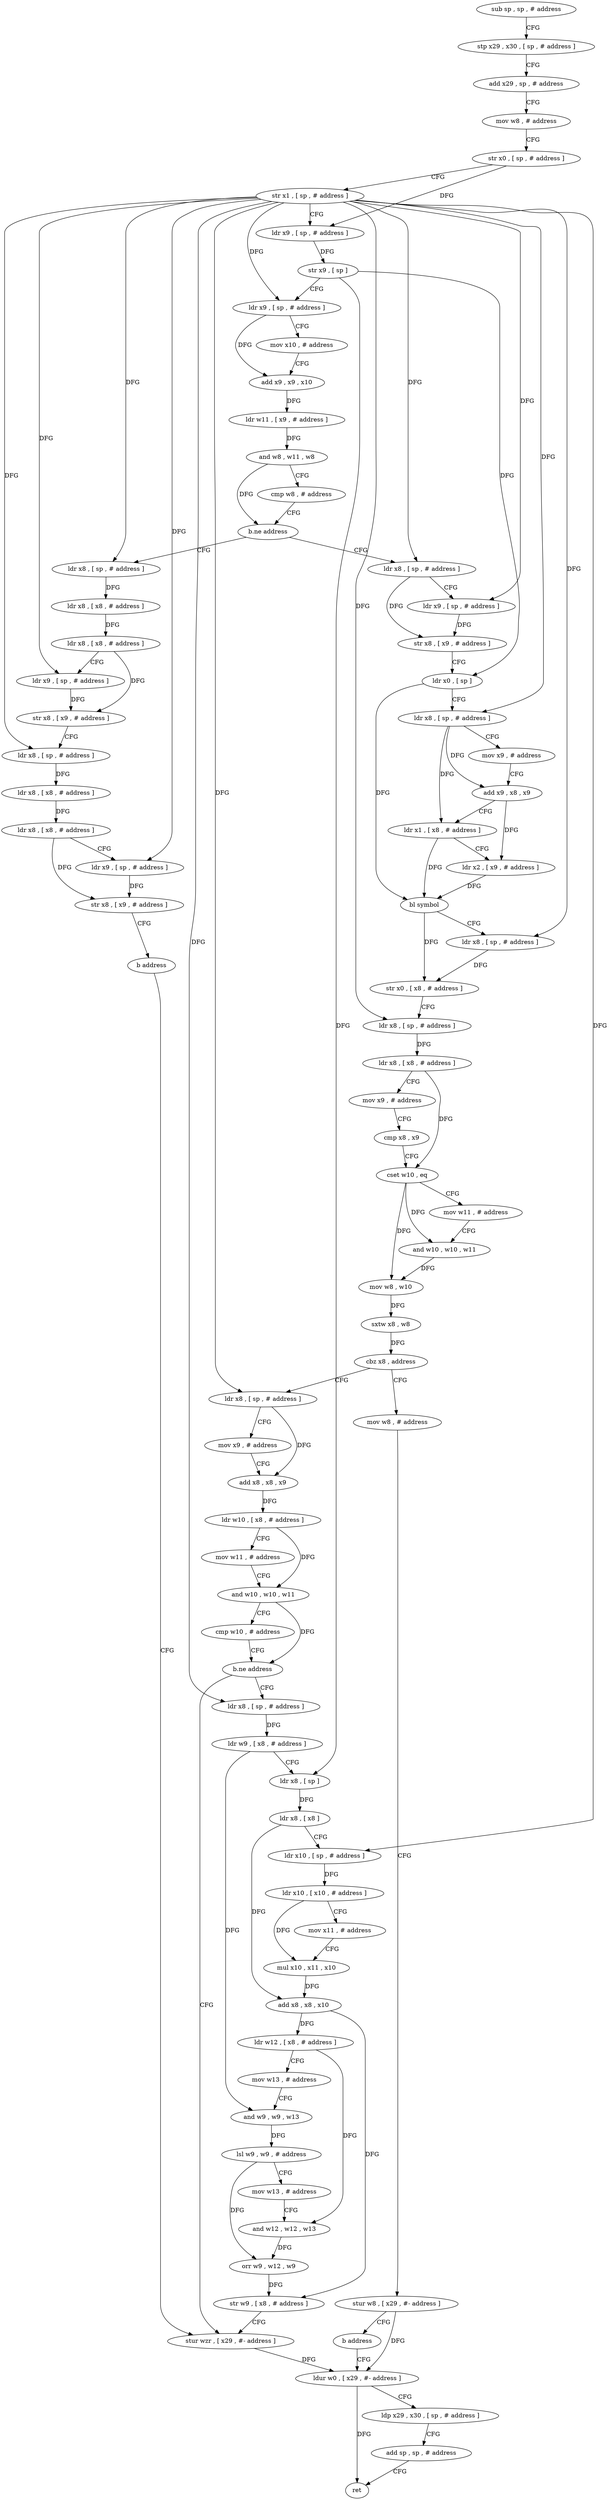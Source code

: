 digraph "func" {
"4271840" [label = "sub sp , sp , # address" ]
"4271844" [label = "stp x29 , x30 , [ sp , # address ]" ]
"4271848" [label = "add x29 , sp , # address" ]
"4271852" [label = "mov w8 , # address" ]
"4271856" [label = "str x0 , [ sp , # address ]" ]
"4271860" [label = "str x1 , [ sp , # address ]" ]
"4271864" [label = "ldr x9 , [ sp , # address ]" ]
"4271868" [label = "str x9 , [ sp ]" ]
"4271872" [label = "ldr x9 , [ sp , # address ]" ]
"4271876" [label = "mov x10 , # address" ]
"4271880" [label = "add x9 , x9 , x10" ]
"4271884" [label = "ldr w11 , [ x9 , # address ]" ]
"4271888" [label = "and w8 , w11 , w8" ]
"4271892" [label = "cmp w8 , # address" ]
"4271896" [label = "b.ne address" ]
"4271944" [label = "ldr x8 , [ sp , # address ]" ]
"4271900" [label = "ldr x8 , [ sp , # address ]" ]
"4271948" [label = "ldr x9 , [ sp , # address ]" ]
"4271952" [label = "str x8 , [ x9 , # address ]" ]
"4271956" [label = "ldr x0 , [ sp ]" ]
"4271960" [label = "ldr x8 , [ sp , # address ]" ]
"4271964" [label = "mov x9 , # address" ]
"4271968" [label = "add x9 , x8 , x9" ]
"4271972" [label = "ldr x1 , [ x8 , # address ]" ]
"4271976" [label = "ldr x2 , [ x9 , # address ]" ]
"4271980" [label = "bl symbol" ]
"4271984" [label = "ldr x8 , [ sp , # address ]" ]
"4271988" [label = "str x0 , [ x8 , # address ]" ]
"4271992" [label = "ldr x8 , [ sp , # address ]" ]
"4271996" [label = "ldr x8 , [ x8 , # address ]" ]
"4272000" [label = "mov x9 , # address" ]
"4272004" [label = "cmp x8 , x9" ]
"4272008" [label = "cset w10 , eq" ]
"4272012" [label = "mov w11 , # address" ]
"4272016" [label = "and w10 , w10 , w11" ]
"4272020" [label = "mov w8 , w10" ]
"4272024" [label = "sxtw x8 , w8" ]
"4272028" [label = "cbz x8 , address" ]
"4272044" [label = "ldr x8 , [ sp , # address ]" ]
"4272032" [label = "mov w8 , # address" ]
"4271904" [label = "ldr x8 , [ x8 , # address ]" ]
"4271908" [label = "ldr x8 , [ x8 , # address ]" ]
"4271912" [label = "ldr x9 , [ sp , # address ]" ]
"4271916" [label = "str x8 , [ x9 , # address ]" ]
"4271920" [label = "ldr x8 , [ sp , # address ]" ]
"4271924" [label = "ldr x8 , [ x8 , # address ]" ]
"4271928" [label = "ldr x8 , [ x8 , # address ]" ]
"4271932" [label = "ldr x9 , [ sp , # address ]" ]
"4271936" [label = "str x8 , [ x9 , # address ]" ]
"4271940" [label = "b address" ]
"4272144" [label = "stur wzr , [ x29 , #- address ]" ]
"4272048" [label = "mov x9 , # address" ]
"4272052" [label = "add x8 , x8 , x9" ]
"4272056" [label = "ldr w10 , [ x8 , # address ]" ]
"4272060" [label = "mov w11 , # address" ]
"4272064" [label = "and w10 , w10 , w11" ]
"4272068" [label = "cmp w10 , # address" ]
"4272072" [label = "b.ne address" ]
"4272076" [label = "ldr x8 , [ sp , # address ]" ]
"4272036" [label = "stur w8 , [ x29 , #- address ]" ]
"4272040" [label = "b address" ]
"4272148" [label = "ldur w0 , [ x29 , #- address ]" ]
"4272080" [label = "ldr w9 , [ x8 , # address ]" ]
"4272084" [label = "ldr x8 , [ sp ]" ]
"4272088" [label = "ldr x8 , [ x8 ]" ]
"4272092" [label = "ldr x10 , [ sp , # address ]" ]
"4272096" [label = "ldr x10 , [ x10 , # address ]" ]
"4272100" [label = "mov x11 , # address" ]
"4272104" [label = "mul x10 , x11 , x10" ]
"4272108" [label = "add x8 , x8 , x10" ]
"4272112" [label = "ldr w12 , [ x8 , # address ]" ]
"4272116" [label = "mov w13 , # address" ]
"4272120" [label = "and w9 , w9 , w13" ]
"4272124" [label = "lsl w9 , w9 , # address" ]
"4272128" [label = "mov w13 , # address" ]
"4272132" [label = "and w12 , w12 , w13" ]
"4272136" [label = "orr w9 , w12 , w9" ]
"4272140" [label = "str w9 , [ x8 , # address ]" ]
"4272152" [label = "ldp x29 , x30 , [ sp , # address ]" ]
"4272156" [label = "add sp , sp , # address" ]
"4272160" [label = "ret" ]
"4271840" -> "4271844" [ label = "CFG" ]
"4271844" -> "4271848" [ label = "CFG" ]
"4271848" -> "4271852" [ label = "CFG" ]
"4271852" -> "4271856" [ label = "CFG" ]
"4271856" -> "4271860" [ label = "CFG" ]
"4271856" -> "4271864" [ label = "DFG" ]
"4271860" -> "4271864" [ label = "CFG" ]
"4271860" -> "4271872" [ label = "DFG" ]
"4271860" -> "4271944" [ label = "DFG" ]
"4271860" -> "4271948" [ label = "DFG" ]
"4271860" -> "4271960" [ label = "DFG" ]
"4271860" -> "4271984" [ label = "DFG" ]
"4271860" -> "4271992" [ label = "DFG" ]
"4271860" -> "4271900" [ label = "DFG" ]
"4271860" -> "4271912" [ label = "DFG" ]
"4271860" -> "4271920" [ label = "DFG" ]
"4271860" -> "4271932" [ label = "DFG" ]
"4271860" -> "4272044" [ label = "DFG" ]
"4271860" -> "4272076" [ label = "DFG" ]
"4271860" -> "4272092" [ label = "DFG" ]
"4271864" -> "4271868" [ label = "DFG" ]
"4271868" -> "4271872" [ label = "CFG" ]
"4271868" -> "4271956" [ label = "DFG" ]
"4271868" -> "4272084" [ label = "DFG" ]
"4271872" -> "4271876" [ label = "CFG" ]
"4271872" -> "4271880" [ label = "DFG" ]
"4271876" -> "4271880" [ label = "CFG" ]
"4271880" -> "4271884" [ label = "DFG" ]
"4271884" -> "4271888" [ label = "DFG" ]
"4271888" -> "4271892" [ label = "CFG" ]
"4271888" -> "4271896" [ label = "DFG" ]
"4271892" -> "4271896" [ label = "CFG" ]
"4271896" -> "4271944" [ label = "CFG" ]
"4271896" -> "4271900" [ label = "CFG" ]
"4271944" -> "4271948" [ label = "CFG" ]
"4271944" -> "4271952" [ label = "DFG" ]
"4271900" -> "4271904" [ label = "DFG" ]
"4271948" -> "4271952" [ label = "DFG" ]
"4271952" -> "4271956" [ label = "CFG" ]
"4271956" -> "4271960" [ label = "CFG" ]
"4271956" -> "4271980" [ label = "DFG" ]
"4271960" -> "4271964" [ label = "CFG" ]
"4271960" -> "4271968" [ label = "DFG" ]
"4271960" -> "4271972" [ label = "DFG" ]
"4271964" -> "4271968" [ label = "CFG" ]
"4271968" -> "4271972" [ label = "CFG" ]
"4271968" -> "4271976" [ label = "DFG" ]
"4271972" -> "4271976" [ label = "CFG" ]
"4271972" -> "4271980" [ label = "DFG" ]
"4271976" -> "4271980" [ label = "DFG" ]
"4271980" -> "4271984" [ label = "CFG" ]
"4271980" -> "4271988" [ label = "DFG" ]
"4271984" -> "4271988" [ label = "DFG" ]
"4271988" -> "4271992" [ label = "CFG" ]
"4271992" -> "4271996" [ label = "DFG" ]
"4271996" -> "4272000" [ label = "CFG" ]
"4271996" -> "4272008" [ label = "DFG" ]
"4272000" -> "4272004" [ label = "CFG" ]
"4272004" -> "4272008" [ label = "CFG" ]
"4272008" -> "4272012" [ label = "CFG" ]
"4272008" -> "4272016" [ label = "DFG" ]
"4272008" -> "4272020" [ label = "DFG" ]
"4272012" -> "4272016" [ label = "CFG" ]
"4272016" -> "4272020" [ label = "DFG" ]
"4272020" -> "4272024" [ label = "DFG" ]
"4272024" -> "4272028" [ label = "DFG" ]
"4272028" -> "4272044" [ label = "CFG" ]
"4272028" -> "4272032" [ label = "CFG" ]
"4272044" -> "4272048" [ label = "CFG" ]
"4272044" -> "4272052" [ label = "DFG" ]
"4272032" -> "4272036" [ label = "CFG" ]
"4271904" -> "4271908" [ label = "DFG" ]
"4271908" -> "4271912" [ label = "CFG" ]
"4271908" -> "4271916" [ label = "DFG" ]
"4271912" -> "4271916" [ label = "DFG" ]
"4271916" -> "4271920" [ label = "CFG" ]
"4271920" -> "4271924" [ label = "DFG" ]
"4271924" -> "4271928" [ label = "DFG" ]
"4271928" -> "4271932" [ label = "CFG" ]
"4271928" -> "4271936" [ label = "DFG" ]
"4271932" -> "4271936" [ label = "DFG" ]
"4271936" -> "4271940" [ label = "CFG" ]
"4271940" -> "4272144" [ label = "CFG" ]
"4272144" -> "4272148" [ label = "DFG" ]
"4272048" -> "4272052" [ label = "CFG" ]
"4272052" -> "4272056" [ label = "DFG" ]
"4272056" -> "4272060" [ label = "CFG" ]
"4272056" -> "4272064" [ label = "DFG" ]
"4272060" -> "4272064" [ label = "CFG" ]
"4272064" -> "4272068" [ label = "CFG" ]
"4272064" -> "4272072" [ label = "DFG" ]
"4272068" -> "4272072" [ label = "CFG" ]
"4272072" -> "4272144" [ label = "CFG" ]
"4272072" -> "4272076" [ label = "CFG" ]
"4272076" -> "4272080" [ label = "DFG" ]
"4272036" -> "4272040" [ label = "CFG" ]
"4272036" -> "4272148" [ label = "DFG" ]
"4272040" -> "4272148" [ label = "CFG" ]
"4272148" -> "4272152" [ label = "CFG" ]
"4272148" -> "4272160" [ label = "DFG" ]
"4272080" -> "4272084" [ label = "CFG" ]
"4272080" -> "4272120" [ label = "DFG" ]
"4272084" -> "4272088" [ label = "DFG" ]
"4272088" -> "4272092" [ label = "CFG" ]
"4272088" -> "4272108" [ label = "DFG" ]
"4272092" -> "4272096" [ label = "DFG" ]
"4272096" -> "4272100" [ label = "CFG" ]
"4272096" -> "4272104" [ label = "DFG" ]
"4272100" -> "4272104" [ label = "CFG" ]
"4272104" -> "4272108" [ label = "DFG" ]
"4272108" -> "4272112" [ label = "DFG" ]
"4272108" -> "4272140" [ label = "DFG" ]
"4272112" -> "4272116" [ label = "CFG" ]
"4272112" -> "4272132" [ label = "DFG" ]
"4272116" -> "4272120" [ label = "CFG" ]
"4272120" -> "4272124" [ label = "DFG" ]
"4272124" -> "4272128" [ label = "CFG" ]
"4272124" -> "4272136" [ label = "DFG" ]
"4272128" -> "4272132" [ label = "CFG" ]
"4272132" -> "4272136" [ label = "DFG" ]
"4272136" -> "4272140" [ label = "DFG" ]
"4272140" -> "4272144" [ label = "CFG" ]
"4272152" -> "4272156" [ label = "CFG" ]
"4272156" -> "4272160" [ label = "CFG" ]
}
